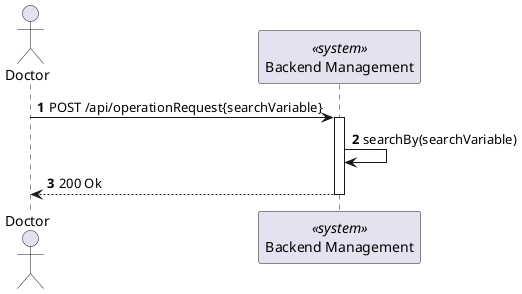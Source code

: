 @startuml

autonumber
actor Doctor as "Doctor"
participant SYS as "Backend Management" <<system>>



Doctor -> SYS : POST /api/operationRequest{searchVariable}
activate SYS

SYS -> SYS : searchBy(searchVariable)
Doctor <-- SYS : 200 Ok
deactivate SYS


@enduml